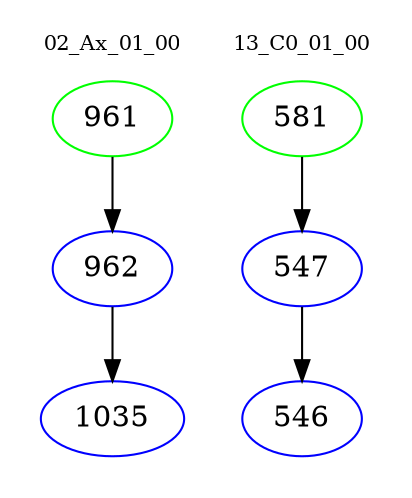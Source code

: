 digraph{
subgraph cluster_0 {
color = white
label = "02_Ax_01_00";
fontsize=10;
T0_961 [label="961", color="green"]
T0_961 -> T0_962 [color="black"]
T0_962 [label="962", color="blue"]
T0_962 -> T0_1035 [color="black"]
T0_1035 [label="1035", color="blue"]
}
subgraph cluster_1 {
color = white
label = "13_C0_01_00";
fontsize=10;
T1_581 [label="581", color="green"]
T1_581 -> T1_547 [color="black"]
T1_547 [label="547", color="blue"]
T1_547 -> T1_546 [color="black"]
T1_546 [label="546", color="blue"]
}
}
